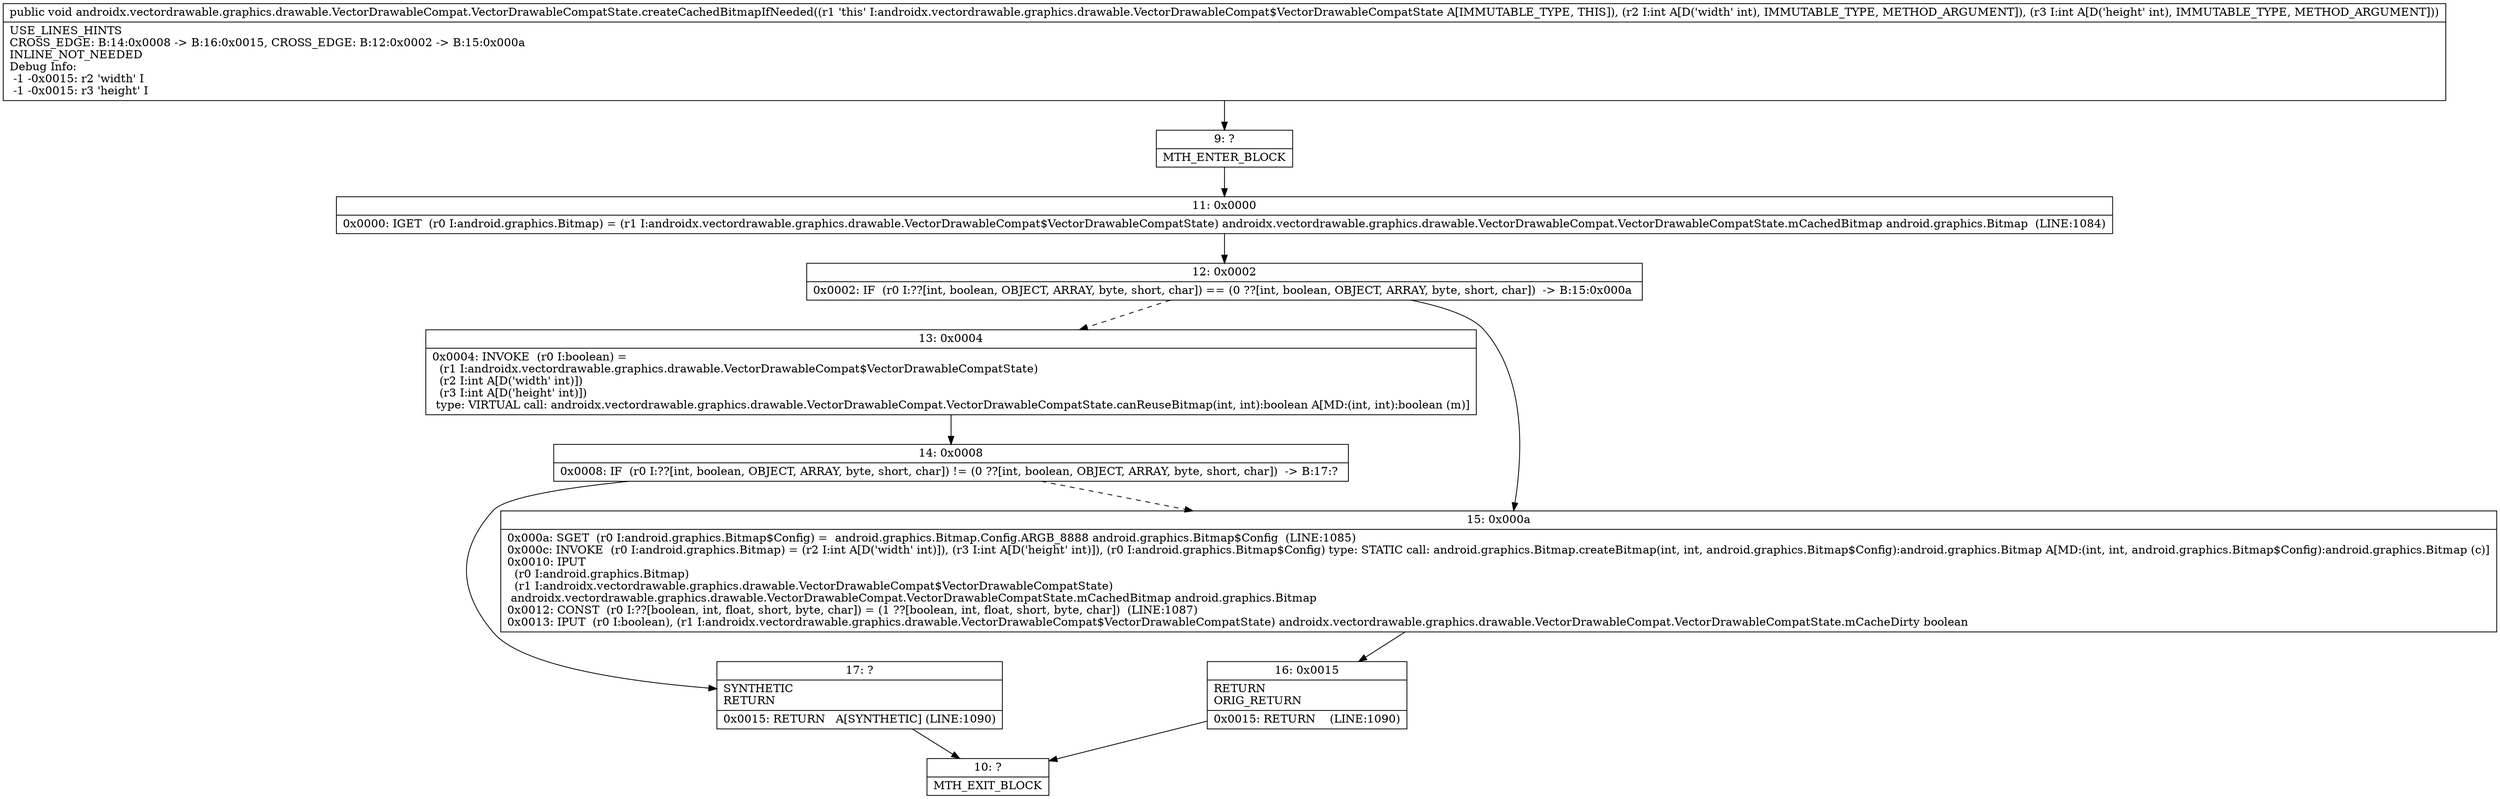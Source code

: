 digraph "CFG forandroidx.vectordrawable.graphics.drawable.VectorDrawableCompat.VectorDrawableCompatState.createCachedBitmapIfNeeded(II)V" {
Node_9 [shape=record,label="{9\:\ ?|MTH_ENTER_BLOCK\l}"];
Node_11 [shape=record,label="{11\:\ 0x0000|0x0000: IGET  (r0 I:android.graphics.Bitmap) = (r1 I:androidx.vectordrawable.graphics.drawable.VectorDrawableCompat$VectorDrawableCompatState) androidx.vectordrawable.graphics.drawable.VectorDrawableCompat.VectorDrawableCompatState.mCachedBitmap android.graphics.Bitmap  (LINE:1084)\l}"];
Node_12 [shape=record,label="{12\:\ 0x0002|0x0002: IF  (r0 I:??[int, boolean, OBJECT, ARRAY, byte, short, char]) == (0 ??[int, boolean, OBJECT, ARRAY, byte, short, char])  \-\> B:15:0x000a \l}"];
Node_13 [shape=record,label="{13\:\ 0x0004|0x0004: INVOKE  (r0 I:boolean) = \l  (r1 I:androidx.vectordrawable.graphics.drawable.VectorDrawableCompat$VectorDrawableCompatState)\l  (r2 I:int A[D('width' int)])\l  (r3 I:int A[D('height' int)])\l type: VIRTUAL call: androidx.vectordrawable.graphics.drawable.VectorDrawableCompat.VectorDrawableCompatState.canReuseBitmap(int, int):boolean A[MD:(int, int):boolean (m)]\l}"];
Node_14 [shape=record,label="{14\:\ 0x0008|0x0008: IF  (r0 I:??[int, boolean, OBJECT, ARRAY, byte, short, char]) != (0 ??[int, boolean, OBJECT, ARRAY, byte, short, char])  \-\> B:17:? \l}"];
Node_17 [shape=record,label="{17\:\ ?|SYNTHETIC\lRETURN\l|0x0015: RETURN   A[SYNTHETIC] (LINE:1090)\l}"];
Node_10 [shape=record,label="{10\:\ ?|MTH_EXIT_BLOCK\l}"];
Node_15 [shape=record,label="{15\:\ 0x000a|0x000a: SGET  (r0 I:android.graphics.Bitmap$Config) =  android.graphics.Bitmap.Config.ARGB_8888 android.graphics.Bitmap$Config  (LINE:1085)\l0x000c: INVOKE  (r0 I:android.graphics.Bitmap) = (r2 I:int A[D('width' int)]), (r3 I:int A[D('height' int)]), (r0 I:android.graphics.Bitmap$Config) type: STATIC call: android.graphics.Bitmap.createBitmap(int, int, android.graphics.Bitmap$Config):android.graphics.Bitmap A[MD:(int, int, android.graphics.Bitmap$Config):android.graphics.Bitmap (c)]\l0x0010: IPUT  \l  (r0 I:android.graphics.Bitmap)\l  (r1 I:androidx.vectordrawable.graphics.drawable.VectorDrawableCompat$VectorDrawableCompatState)\l androidx.vectordrawable.graphics.drawable.VectorDrawableCompat.VectorDrawableCompatState.mCachedBitmap android.graphics.Bitmap \l0x0012: CONST  (r0 I:??[boolean, int, float, short, byte, char]) = (1 ??[boolean, int, float, short, byte, char])  (LINE:1087)\l0x0013: IPUT  (r0 I:boolean), (r1 I:androidx.vectordrawable.graphics.drawable.VectorDrawableCompat$VectorDrawableCompatState) androidx.vectordrawable.graphics.drawable.VectorDrawableCompat.VectorDrawableCompatState.mCacheDirty boolean \l}"];
Node_16 [shape=record,label="{16\:\ 0x0015|RETURN\lORIG_RETURN\l|0x0015: RETURN    (LINE:1090)\l}"];
MethodNode[shape=record,label="{public void androidx.vectordrawable.graphics.drawable.VectorDrawableCompat.VectorDrawableCompatState.createCachedBitmapIfNeeded((r1 'this' I:androidx.vectordrawable.graphics.drawable.VectorDrawableCompat$VectorDrawableCompatState A[IMMUTABLE_TYPE, THIS]), (r2 I:int A[D('width' int), IMMUTABLE_TYPE, METHOD_ARGUMENT]), (r3 I:int A[D('height' int), IMMUTABLE_TYPE, METHOD_ARGUMENT]))  | USE_LINES_HINTS\lCROSS_EDGE: B:14:0x0008 \-\> B:16:0x0015, CROSS_EDGE: B:12:0x0002 \-\> B:15:0x000a\lINLINE_NOT_NEEDED\lDebug Info:\l  \-1 \-0x0015: r2 'width' I\l  \-1 \-0x0015: r3 'height' I\l}"];
MethodNode -> Node_9;Node_9 -> Node_11;
Node_11 -> Node_12;
Node_12 -> Node_13[style=dashed];
Node_12 -> Node_15;
Node_13 -> Node_14;
Node_14 -> Node_15[style=dashed];
Node_14 -> Node_17;
Node_17 -> Node_10;
Node_15 -> Node_16;
Node_16 -> Node_10;
}

